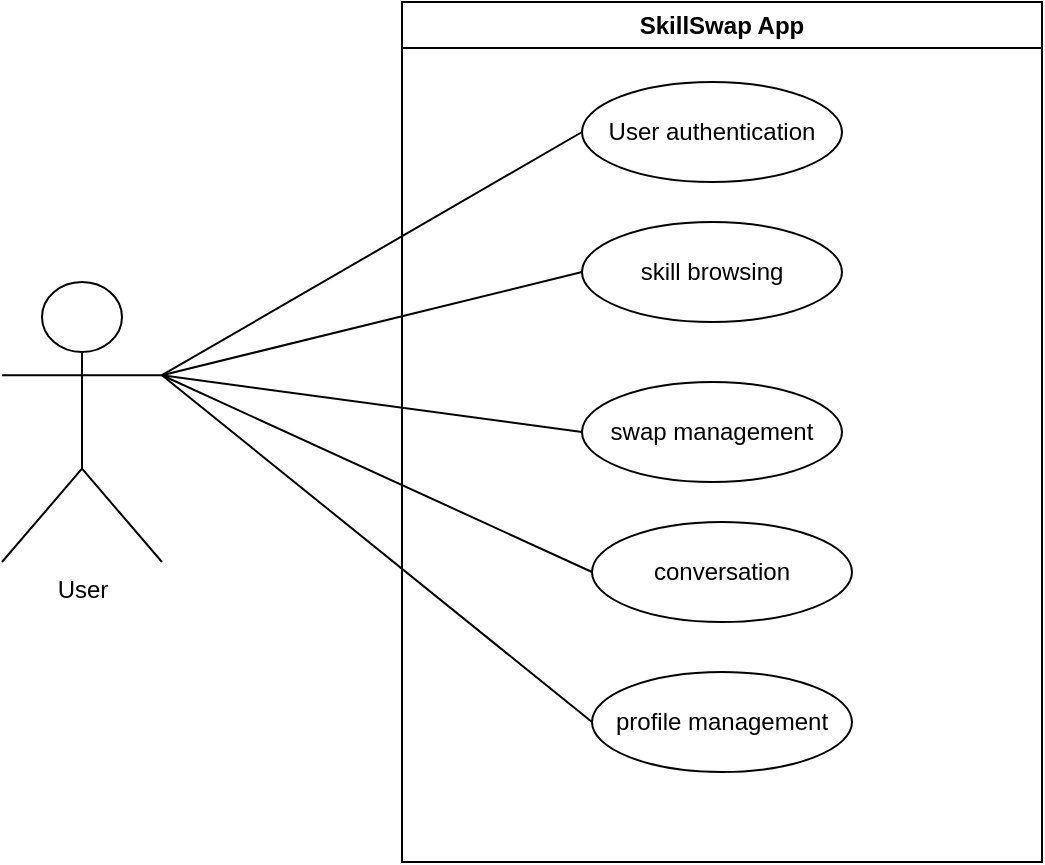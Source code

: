 <mxfile version="28.1.2" pages="6">
  <diagram name="Page-1" id="0WLAEZtcyT_955zfbsb-">
    <mxGraphModel dx="772" dy="501" grid="1" gridSize="10" guides="1" tooltips="1" connect="1" arrows="1" fold="1" page="1" pageScale="1" pageWidth="850" pageHeight="1100" math="0" shadow="0">
      <root>
        <mxCell id="0" />
        <mxCell id="1" parent="0" />
        <mxCell id="emtr_DaOn8bHJ5oR55lB-1" value="SkillSwap App" style="swimlane;whiteSpace=wrap;html=1;" vertex="1" parent="1">
          <mxGeometry x="280" y="190" width="320" height="430" as="geometry" />
        </mxCell>
        <mxCell id="emtr_DaOn8bHJ5oR55lB-2" value="User authentication" style="ellipse;whiteSpace=wrap;html=1;" vertex="1" parent="emtr_DaOn8bHJ5oR55lB-1">
          <mxGeometry x="90" y="40" width="130" height="50" as="geometry" />
        </mxCell>
        <mxCell id="emtr_DaOn8bHJ5oR55lB-3" value="skill browsing" style="ellipse;whiteSpace=wrap;html=1;" vertex="1" parent="emtr_DaOn8bHJ5oR55lB-1">
          <mxGeometry x="90" y="110" width="130" height="50" as="geometry" />
        </mxCell>
        <mxCell id="emtr_DaOn8bHJ5oR55lB-6" value="swap management" style="ellipse;whiteSpace=wrap;html=1;" vertex="1" parent="emtr_DaOn8bHJ5oR55lB-1">
          <mxGeometry x="90" y="190" width="130" height="50" as="geometry" />
        </mxCell>
        <mxCell id="emtr_DaOn8bHJ5oR55lB-11" value="conversation" style="ellipse;whiteSpace=wrap;html=1;" vertex="1" parent="emtr_DaOn8bHJ5oR55lB-1">
          <mxGeometry x="95" y="260" width="130" height="50" as="geometry" />
        </mxCell>
        <mxCell id="emtr_DaOn8bHJ5oR55lB-10" value="profile management" style="ellipse;whiteSpace=wrap;html=1;" vertex="1" parent="emtr_DaOn8bHJ5oR55lB-1">
          <mxGeometry x="95" y="335" width="130" height="50" as="geometry" />
        </mxCell>
        <mxCell id="emtr_DaOn8bHJ5oR55lB-8" value="User" style="shape=umlActor;verticalLabelPosition=bottom;verticalAlign=top;html=1;outlineConnect=0;" vertex="1" parent="1">
          <mxGeometry x="80" y="330" width="80" height="140" as="geometry" />
        </mxCell>
        <mxCell id="emtr_DaOn8bHJ5oR55lB-4" value="" style="endArrow=none;html=1;rounded=0;exitX=1;exitY=0.333;exitDx=0;exitDy=0;exitPerimeter=0;entryX=0;entryY=0.5;entryDx=0;entryDy=0;" edge="1" parent="1" source="emtr_DaOn8bHJ5oR55lB-8" target="emtr_DaOn8bHJ5oR55lB-2">
          <mxGeometry width="50" height="50" relative="1" as="geometry">
            <mxPoint x="310" y="330" as="sourcePoint" />
            <mxPoint x="360" y="280" as="targetPoint" />
          </mxGeometry>
        </mxCell>
        <mxCell id="emtr_DaOn8bHJ5oR55lB-5" value="" style="endArrow=none;html=1;rounded=0;exitX=1;exitY=0.333;exitDx=0;exitDy=0;exitPerimeter=0;entryX=0;entryY=0.5;entryDx=0;entryDy=0;" edge="1" parent="1" source="emtr_DaOn8bHJ5oR55lB-8" target="emtr_DaOn8bHJ5oR55lB-3">
          <mxGeometry width="50" height="50" relative="1" as="geometry">
            <mxPoint x="310" y="410" as="sourcePoint" />
            <mxPoint x="360" y="360" as="targetPoint" />
          </mxGeometry>
        </mxCell>
        <mxCell id="emtr_DaOn8bHJ5oR55lB-7" value="" style="endArrow=none;html=1;rounded=0;exitX=1;exitY=0.333;exitDx=0;exitDy=0;exitPerimeter=0;entryX=0;entryY=0.5;entryDx=0;entryDy=0;" edge="1" parent="1" source="emtr_DaOn8bHJ5oR55lB-8" target="emtr_DaOn8bHJ5oR55lB-6">
          <mxGeometry width="50" height="50" relative="1" as="geometry">
            <mxPoint x="310" y="480" as="sourcePoint" />
            <mxPoint x="360" y="430" as="targetPoint" />
          </mxGeometry>
        </mxCell>
        <mxCell id="emtr_DaOn8bHJ5oR55lB-12" value="" style="endArrow=none;html=1;rounded=0;exitX=1;exitY=0.333;exitDx=0;exitDy=0;exitPerimeter=0;entryX=0;entryY=0.5;entryDx=0;entryDy=0;" edge="1" parent="1" source="emtr_DaOn8bHJ5oR55lB-8" target="emtr_DaOn8bHJ5oR55lB-10">
          <mxGeometry width="50" height="50" relative="1" as="geometry">
            <mxPoint x="360" y="400" as="sourcePoint" />
            <mxPoint x="570" y="428" as="targetPoint" />
          </mxGeometry>
        </mxCell>
        <mxCell id="emtr_DaOn8bHJ5oR55lB-13" value="" style="endArrow=none;html=1;rounded=0;entryX=0;entryY=0.5;entryDx=0;entryDy=0;exitX=1;exitY=0.333;exitDx=0;exitDy=0;exitPerimeter=0;" edge="1" parent="1" source="emtr_DaOn8bHJ5oR55lB-8" target="emtr_DaOn8bHJ5oR55lB-11">
          <mxGeometry width="50" height="50" relative="1" as="geometry">
            <mxPoint x="160" y="380" as="sourcePoint" />
            <mxPoint x="570" y="428" as="targetPoint" />
          </mxGeometry>
        </mxCell>
      </root>
    </mxGraphModel>
  </diagram>
  <diagram id="iwbI4zrMPhrlvp3Gj5W5" name="Page-2">
    <mxGraphModel dx="772" dy="501" grid="1" gridSize="10" guides="1" tooltips="1" connect="1" arrows="1" fold="1" page="1" pageScale="1" pageWidth="850" pageHeight="1100" math="0" shadow="0">
      <root>
        <mxCell id="0" />
        <mxCell id="1" parent="0" />
        <mxCell id="nLQ3u24I4TbLpSccLMna-13" value="&lt;span style=&quot;font-weight: 400;&quot;&gt;User authentication&lt;/span&gt;" style="swimlane;whiteSpace=wrap;html=1;" vertex="1" parent="1">
          <mxGeometry x="350" y="230" width="320" height="310" as="geometry" />
        </mxCell>
        <mxCell id="nLQ3u24I4TbLpSccLMna-14" value="login" style="ellipse;whiteSpace=wrap;html=1;" vertex="1" parent="nLQ3u24I4TbLpSccLMna-13">
          <mxGeometry x="80" y="60" width="130" height="50" as="geometry" />
        </mxCell>
        <mxCell id="nLQ3u24I4TbLpSccLMna-15" value="signup" style="ellipse;whiteSpace=wrap;html=1;" vertex="1" parent="nLQ3u24I4TbLpSccLMna-13">
          <mxGeometry x="80" y="140" width="130" height="50" as="geometry" />
        </mxCell>
        <mxCell id="nLQ3u24I4TbLpSccLMna-16" value="" style="endArrow=none;html=1;rounded=0;exitX=1;exitY=0.333;exitDx=0;exitDy=0;exitPerimeter=0;" edge="1" parent="nLQ3u24I4TbLpSccLMna-13" source="nLQ3u24I4TbLpSccLMna-20">
          <mxGeometry width="50" height="50" relative="1" as="geometry">
            <mxPoint x="30" y="140" as="sourcePoint" />
            <mxPoint x="80" y="90" as="targetPoint" />
          </mxGeometry>
        </mxCell>
        <mxCell id="nLQ3u24I4TbLpSccLMna-17" value="" style="endArrow=none;html=1;rounded=0;exitX=1;exitY=0.333;exitDx=0;exitDy=0;exitPerimeter=0;" edge="1" parent="nLQ3u24I4TbLpSccLMna-13" source="nLQ3u24I4TbLpSccLMna-20">
          <mxGeometry width="50" height="50" relative="1" as="geometry">
            <mxPoint x="30" y="220" as="sourcePoint" />
            <mxPoint x="80" y="170" as="targetPoint" />
          </mxGeometry>
        </mxCell>
        <mxCell id="nLQ3u24I4TbLpSccLMna-18" value="navigation to maint abs" style="ellipse;whiteSpace=wrap;html=1;" vertex="1" parent="nLQ3u24I4TbLpSccLMna-13">
          <mxGeometry x="80" y="220" width="130" height="50" as="geometry" />
        </mxCell>
        <mxCell id="nLQ3u24I4TbLpSccLMna-19" value="" style="endArrow=none;html=1;rounded=0;exitX=1;exitY=0.333;exitDx=0;exitDy=0;exitPerimeter=0;" edge="1" parent="nLQ3u24I4TbLpSccLMna-13" source="nLQ3u24I4TbLpSccLMna-20">
          <mxGeometry width="50" height="50" relative="1" as="geometry">
            <mxPoint x="30" y="290" as="sourcePoint" />
            <mxPoint x="80" y="240" as="targetPoint" />
          </mxGeometry>
        </mxCell>
        <mxCell id="nLQ3u24I4TbLpSccLMna-20" value="User" style="shape=umlActor;verticalLabelPosition=bottom;verticalAlign=top;html=1;outlineConnect=0;" vertex="1" parent="1">
          <mxGeometry x="160" y="285" width="80" height="140" as="geometry" />
        </mxCell>
      </root>
    </mxGraphModel>
  </diagram>
  <diagram id="MBxwnmoeeguPcKVlj_zS" name="Page-3">
    <mxGraphModel dx="772" dy="501" grid="1" gridSize="10" guides="1" tooltips="1" connect="1" arrows="1" fold="1" page="1" pageScale="1" pageWidth="850" pageHeight="1100" math="0" shadow="0">
      <root>
        <mxCell id="0" />
        <mxCell id="1" parent="0" />
        <mxCell id="LwxDOjYOZb02oNxcNFfr-1" value="&lt;span style=&quot;font-weight: 400;&quot;&gt;Skill Browsing&lt;/span&gt;" style="swimlane;whiteSpace=wrap;html=1;" vertex="1" parent="1">
          <mxGeometry x="290" y="250" width="320" height="230" as="geometry" />
        </mxCell>
        <mxCell id="LwxDOjYOZb02oNxcNFfr-2" value="view skill" style="ellipse;whiteSpace=wrap;html=1;" vertex="1" parent="LwxDOjYOZb02oNxcNFfr-1">
          <mxGeometry x="80" y="60" width="130" height="50" as="geometry" />
        </mxCell>
        <mxCell id="LwxDOjYOZb02oNxcNFfr-3" value="Request Swap" style="ellipse;whiteSpace=wrap;html=1;" vertex="1" parent="LwxDOjYOZb02oNxcNFfr-1">
          <mxGeometry x="80" y="140" width="130" height="50" as="geometry" />
        </mxCell>
        <mxCell id="LwxDOjYOZb02oNxcNFfr-4" value="" style="endArrow=none;html=1;rounded=0;exitX=1;exitY=0.333;exitDx=0;exitDy=0;exitPerimeter=0;" edge="1" parent="LwxDOjYOZb02oNxcNFfr-1" source="LwxDOjYOZb02oNxcNFfr-8">
          <mxGeometry width="50" height="50" relative="1" as="geometry">
            <mxPoint x="30" y="140" as="sourcePoint" />
            <mxPoint x="80" y="90" as="targetPoint" />
          </mxGeometry>
        </mxCell>
        <mxCell id="LwxDOjYOZb02oNxcNFfr-5" value="" style="endArrow=none;html=1;rounded=0;exitX=1;exitY=0.333;exitDx=0;exitDy=0;exitPerimeter=0;" edge="1" parent="LwxDOjYOZb02oNxcNFfr-1" source="LwxDOjYOZb02oNxcNFfr-8">
          <mxGeometry width="50" height="50" relative="1" as="geometry">
            <mxPoint x="30" y="220" as="sourcePoint" />
            <mxPoint x="80" y="170" as="targetPoint" />
          </mxGeometry>
        </mxCell>
        <mxCell id="LwxDOjYOZb02oNxcNFfr-8" value="User" style="shape=umlActor;verticalLabelPosition=bottom;verticalAlign=top;html=1;outlineConnect=0;" vertex="1" parent="1">
          <mxGeometry x="100" y="305" width="80" height="140" as="geometry" />
        </mxCell>
      </root>
    </mxGraphModel>
  </diagram>
  <diagram id="-FJiMvJ7Nz7mbSE_UVqx" name="Page-4">
    <mxGraphModel dx="772" dy="501" grid="1" gridSize="10" guides="1" tooltips="1" connect="1" arrows="1" fold="1" page="1" pageScale="1" pageWidth="850" pageHeight="1100" math="0" shadow="0">
      <root>
        <mxCell id="0" />
        <mxCell id="1" parent="0" />
        <mxCell id="V7Ka2DahQq3wZTW1__u9-1" value="Swap Management" style="swimlane;whiteSpace=wrap;html=1;" vertex="1" parent="1">
          <mxGeometry x="350" y="190" width="320" height="350" as="geometry" />
        </mxCell>
        <mxCell id="V7Ka2DahQq3wZTW1__u9-2" value="view swap" style="ellipse;whiteSpace=wrap;html=1;" vertex="1" parent="V7Ka2DahQq3wZTW1__u9-1">
          <mxGeometry x="90" y="40" width="130" height="50" as="geometry" />
        </mxCell>
        <mxCell id="V7Ka2DahQq3wZTW1__u9-3" value="categorizes swaps" style="ellipse;whiteSpace=wrap;html=1;" vertex="1" parent="V7Ka2DahQq3wZTW1__u9-1">
          <mxGeometry x="90" y="110" width="130" height="50" as="geometry" />
        </mxCell>
        <mxCell id="V7Ka2DahQq3wZTW1__u9-4" value="view swap detail" style="ellipse;whiteSpace=wrap;html=1;" vertex="1" parent="V7Ka2DahQq3wZTW1__u9-1">
          <mxGeometry x="90" y="190" width="130" height="50" as="geometry" />
        </mxCell>
        <mxCell id="V7Ka2DahQq3wZTW1__u9-5" value="initiate new swap" style="ellipse;whiteSpace=wrap;html=1;" vertex="1" parent="V7Ka2DahQq3wZTW1__u9-1">
          <mxGeometry x="95" y="260" width="130" height="50" as="geometry" />
        </mxCell>
        <mxCell id="V7Ka2DahQq3wZTW1__u9-7" value="User" style="shape=umlActor;verticalLabelPosition=bottom;verticalAlign=top;html=1;outlineConnect=0;" vertex="1" parent="1">
          <mxGeometry x="150" y="330" width="80" height="140" as="geometry" />
        </mxCell>
        <mxCell id="V7Ka2DahQq3wZTW1__u9-8" value="" style="endArrow=none;html=1;rounded=0;exitX=1;exitY=0.333;exitDx=0;exitDy=0;exitPerimeter=0;entryX=0;entryY=0.5;entryDx=0;entryDy=0;" edge="1" parent="1" source="V7Ka2DahQq3wZTW1__u9-7" target="V7Ka2DahQq3wZTW1__u9-2">
          <mxGeometry width="50" height="50" relative="1" as="geometry">
            <mxPoint x="380" y="330" as="sourcePoint" />
            <mxPoint x="430" y="280" as="targetPoint" />
          </mxGeometry>
        </mxCell>
        <mxCell id="V7Ka2DahQq3wZTW1__u9-9" value="" style="endArrow=none;html=1;rounded=0;exitX=1;exitY=0.333;exitDx=0;exitDy=0;exitPerimeter=0;entryX=0;entryY=0.5;entryDx=0;entryDy=0;" edge="1" parent="1" source="V7Ka2DahQq3wZTW1__u9-7" target="V7Ka2DahQq3wZTW1__u9-3">
          <mxGeometry width="50" height="50" relative="1" as="geometry">
            <mxPoint x="380" y="410" as="sourcePoint" />
            <mxPoint x="430" y="360" as="targetPoint" />
          </mxGeometry>
        </mxCell>
        <mxCell id="V7Ka2DahQq3wZTW1__u9-10" value="" style="endArrow=none;html=1;rounded=0;exitX=1;exitY=0.333;exitDx=0;exitDy=0;exitPerimeter=0;entryX=0;entryY=0.5;entryDx=0;entryDy=0;" edge="1" parent="1" source="V7Ka2DahQq3wZTW1__u9-7" target="V7Ka2DahQq3wZTW1__u9-4">
          <mxGeometry width="50" height="50" relative="1" as="geometry">
            <mxPoint x="380" y="480" as="sourcePoint" />
            <mxPoint x="430" y="430" as="targetPoint" />
          </mxGeometry>
        </mxCell>
        <mxCell id="V7Ka2DahQq3wZTW1__u9-12" value="" style="endArrow=none;html=1;rounded=0;entryX=0;entryY=0.5;entryDx=0;entryDy=0;exitX=1;exitY=0.333;exitDx=0;exitDy=0;exitPerimeter=0;" edge="1" parent="1" source="V7Ka2DahQq3wZTW1__u9-7" target="V7Ka2DahQq3wZTW1__u9-5">
          <mxGeometry width="50" height="50" relative="1" as="geometry">
            <mxPoint x="230" y="380" as="sourcePoint" />
            <mxPoint x="640" y="428" as="targetPoint" />
          </mxGeometry>
        </mxCell>
      </root>
    </mxGraphModel>
  </diagram>
  <diagram id="QF3qx2ho8132mVBQiW9r" name="Page-5">
    <mxGraphModel dx="772" dy="501" grid="1" gridSize="10" guides="1" tooltips="1" connect="1" arrows="1" fold="1" page="1" pageScale="1" pageWidth="850" pageHeight="1100" math="0" shadow="0">
      <root>
        <mxCell id="0" />
        <mxCell id="1" parent="0" />
        <mxCell id="r1eXkvi3T4-KG6Gc2GR8-1" value="Conversation" style="swimlane;whiteSpace=wrap;html=1;" vertex="1" parent="1">
          <mxGeometry x="290" y="150" width="320" height="350" as="geometry" />
        </mxCell>
        <mxCell id="r1eXkvi3T4-KG6Gc2GR8-2" value="view conversation" style="ellipse;whiteSpace=wrap;html=1;" vertex="1" parent="r1eXkvi3T4-KG6Gc2GR8-1">
          <mxGeometry x="90" y="40" width="130" height="50" as="geometry" />
        </mxCell>
        <mxCell id="r1eXkvi3T4-KG6Gc2GR8-3" value="start conversation" style="ellipse;whiteSpace=wrap;html=1;" vertex="1" parent="r1eXkvi3T4-KG6Gc2GR8-1">
          <mxGeometry x="90" y="110" width="130" height="50" as="geometry" />
        </mxCell>
        <mxCell id="r1eXkvi3T4-KG6Gc2GR8-4" value="show empty state" style="ellipse;whiteSpace=wrap;html=1;" vertex="1" parent="r1eXkvi3T4-KG6Gc2GR8-1">
          <mxGeometry x="90" y="190" width="130" height="50" as="geometry" />
        </mxCell>
        <mxCell id="r1eXkvi3T4-KG6Gc2GR8-5" value="start&amp;nbsp; new conversation&amp;nbsp;&lt;br&gt;FAB" style="ellipse;whiteSpace=wrap;html=1;" vertex="1" parent="r1eXkvi3T4-KG6Gc2GR8-1">
          <mxGeometry x="95" y="260" width="130" height="50" as="geometry" />
        </mxCell>
        <mxCell id="r1eXkvi3T4-KG6Gc2GR8-6" value="User" style="shape=umlActor;verticalLabelPosition=bottom;verticalAlign=top;html=1;outlineConnect=0;" vertex="1" parent="1">
          <mxGeometry x="90" y="290" width="80" height="140" as="geometry" />
        </mxCell>
        <mxCell id="r1eXkvi3T4-KG6Gc2GR8-7" value="" style="endArrow=none;html=1;rounded=0;exitX=1;exitY=0.333;exitDx=0;exitDy=0;exitPerimeter=0;entryX=0;entryY=0.5;entryDx=0;entryDy=0;" edge="1" parent="1" source="r1eXkvi3T4-KG6Gc2GR8-6" target="r1eXkvi3T4-KG6Gc2GR8-2">
          <mxGeometry width="50" height="50" relative="1" as="geometry">
            <mxPoint x="320" y="290" as="sourcePoint" />
            <mxPoint x="370" y="240" as="targetPoint" />
          </mxGeometry>
        </mxCell>
        <mxCell id="r1eXkvi3T4-KG6Gc2GR8-8" value="" style="endArrow=none;html=1;rounded=0;exitX=1;exitY=0.333;exitDx=0;exitDy=0;exitPerimeter=0;entryX=0;entryY=0.5;entryDx=0;entryDy=0;" edge="1" parent="1" source="r1eXkvi3T4-KG6Gc2GR8-6" target="r1eXkvi3T4-KG6Gc2GR8-3">
          <mxGeometry width="50" height="50" relative="1" as="geometry">
            <mxPoint x="320" y="370" as="sourcePoint" />
            <mxPoint x="370" y="320" as="targetPoint" />
          </mxGeometry>
        </mxCell>
        <mxCell id="r1eXkvi3T4-KG6Gc2GR8-9" value="" style="endArrow=none;html=1;rounded=0;exitX=1;exitY=0.333;exitDx=0;exitDy=0;exitPerimeter=0;entryX=0;entryY=0.5;entryDx=0;entryDy=0;" edge="1" parent="1" source="r1eXkvi3T4-KG6Gc2GR8-6" target="r1eXkvi3T4-KG6Gc2GR8-4">
          <mxGeometry width="50" height="50" relative="1" as="geometry">
            <mxPoint x="320" y="440" as="sourcePoint" />
            <mxPoint x="370" y="390" as="targetPoint" />
          </mxGeometry>
        </mxCell>
        <mxCell id="r1eXkvi3T4-KG6Gc2GR8-10" value="" style="endArrow=none;html=1;rounded=0;entryX=0;entryY=0.5;entryDx=0;entryDy=0;exitX=1;exitY=0.333;exitDx=0;exitDy=0;exitPerimeter=0;" edge="1" parent="1" source="r1eXkvi3T4-KG6Gc2GR8-6" target="r1eXkvi3T4-KG6Gc2GR8-5">
          <mxGeometry width="50" height="50" relative="1" as="geometry">
            <mxPoint x="170" y="340" as="sourcePoint" />
            <mxPoint x="580" y="388" as="targetPoint" />
          </mxGeometry>
        </mxCell>
      </root>
    </mxGraphModel>
  </diagram>
  <diagram id="lyFZplakTenD2NrVbA27" name="Page-6">
    <mxGraphModel dx="772" dy="501" grid="1" gridSize="10" guides="1" tooltips="1" connect="1" arrows="1" fold="1" page="1" pageScale="1" pageWidth="850" pageHeight="1100" math="0" shadow="0">
      <root>
        <mxCell id="0" />
        <mxCell id="1" parent="0" />
        <mxCell id="bB-1gMn4U0AAuw2c-esR-1" value="&lt;span style=&quot;font-weight: 400;&quot;&gt;Profile management&lt;/span&gt;" style="swimlane;whiteSpace=wrap;html=1;" vertex="1" parent="1">
          <mxGeometry x="340" y="260" width="320" height="310" as="geometry" />
        </mxCell>
        <mxCell id="bB-1gMn4U0AAuw2c-esR-2" value="view profile" style="ellipse;whiteSpace=wrap;html=1;" vertex="1" parent="bB-1gMn4U0AAuw2c-esR-1">
          <mxGeometry x="80" y="60" width="130" height="50" as="geometry" />
        </mxCell>
        <mxCell id="bB-1gMn4U0AAuw2c-esR-3" value="edit profile" style="ellipse;whiteSpace=wrap;html=1;" vertex="1" parent="bB-1gMn4U0AAuw2c-esR-1">
          <mxGeometry x="80" y="140" width="130" height="50" as="geometry" />
        </mxCell>
        <mxCell id="bB-1gMn4U0AAuw2c-esR-4" value="" style="endArrow=none;html=1;rounded=0;exitX=1;exitY=0.333;exitDx=0;exitDy=0;exitPerimeter=0;" edge="1" parent="bB-1gMn4U0AAuw2c-esR-1" source="bB-1gMn4U0AAuw2c-esR-8">
          <mxGeometry width="50" height="50" relative="1" as="geometry">
            <mxPoint x="30" y="140" as="sourcePoint" />
            <mxPoint x="80" y="90" as="targetPoint" />
          </mxGeometry>
        </mxCell>
        <mxCell id="bB-1gMn4U0AAuw2c-esR-5" value="" style="endArrow=none;html=1;rounded=0;exitX=1;exitY=0.333;exitDx=0;exitDy=0;exitPerimeter=0;" edge="1" parent="bB-1gMn4U0AAuw2c-esR-1" source="bB-1gMn4U0AAuw2c-esR-8">
          <mxGeometry width="50" height="50" relative="1" as="geometry">
            <mxPoint x="30" y="220" as="sourcePoint" />
            <mxPoint x="80" y="170" as="targetPoint" />
          </mxGeometry>
        </mxCell>
        <mxCell id="bB-1gMn4U0AAuw2c-esR-6" value="upload profile picture" style="ellipse;whiteSpace=wrap;html=1;" vertex="1" parent="bB-1gMn4U0AAuw2c-esR-1">
          <mxGeometry x="80" y="220" width="130" height="50" as="geometry" />
        </mxCell>
        <mxCell id="bB-1gMn4U0AAuw2c-esR-7" value="" style="endArrow=none;html=1;rounded=0;exitX=1;exitY=0.333;exitDx=0;exitDy=0;exitPerimeter=0;" edge="1" parent="bB-1gMn4U0AAuw2c-esR-1" source="bB-1gMn4U0AAuw2c-esR-8">
          <mxGeometry width="50" height="50" relative="1" as="geometry">
            <mxPoint x="30" y="290" as="sourcePoint" />
            <mxPoint x="80" y="240" as="targetPoint" />
          </mxGeometry>
        </mxCell>
        <mxCell id="bB-1gMn4U0AAuw2c-esR-8" value="User" style="shape=umlActor;verticalLabelPosition=bottom;verticalAlign=top;html=1;outlineConnect=0;" vertex="1" parent="1">
          <mxGeometry x="150" y="315" width="80" height="140" as="geometry" />
        </mxCell>
      </root>
    </mxGraphModel>
  </diagram>
</mxfile>
